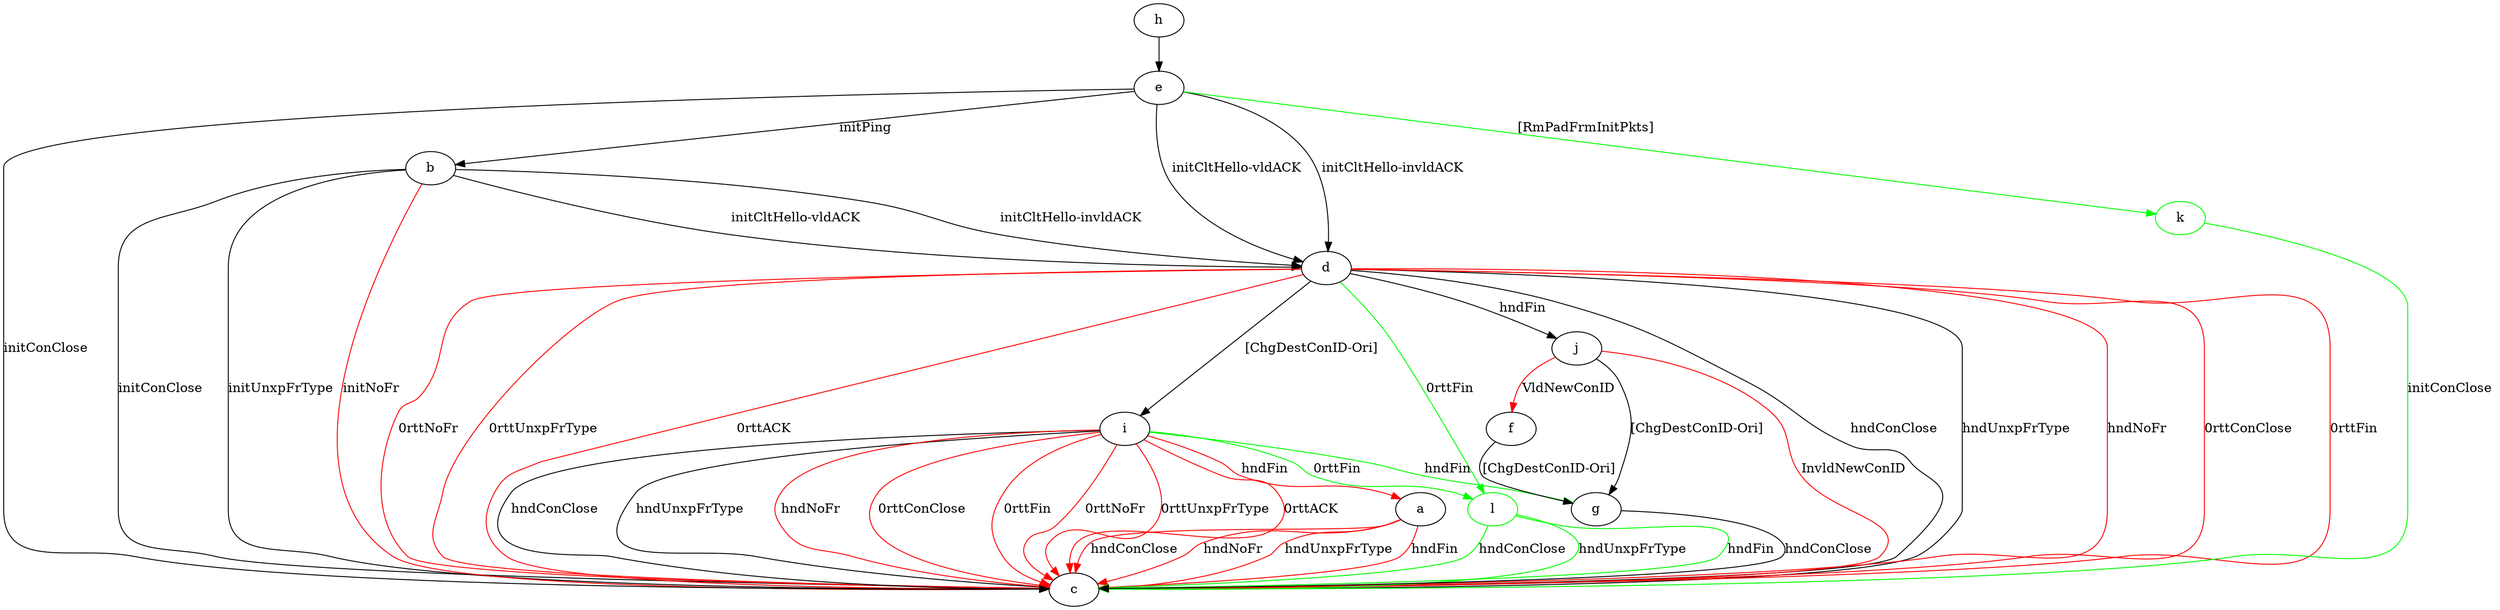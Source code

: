 digraph "" {
	a -> c	[key=0,
		color=red,
		label="hndFin "];
	a -> c	[key=1,
		color=red,
		label="hndConClose "];
	a -> c	[key=2,
		color=red,
		label="hndNoFr "];
	a -> c	[key=3,
		color=red,
		label="hndUnxpFrType "];
	b -> c	[key=0,
		label="initConClose "];
	b -> c	[key=1,
		label="initUnxpFrType "];
	b -> c	[key=2,
		color=red,
		label="initNoFr "];
	b -> d	[key=0,
		label="initCltHello-vldACK "];
	b -> d	[key=1,
		label="initCltHello-invldACK "];
	d -> c	[key=0,
		label="hndConClose "];
	d -> c	[key=1,
		label="hndUnxpFrType "];
	d -> c	[key=2,
		color=red,
		label="hndNoFr "];
	d -> c	[key=3,
		color=red,
		label="0rttConClose "];
	d -> c	[key=4,
		color=red,
		label="0rttFin "];
	d -> c	[key=5,
		color=red,
		label="0rttNoFr "];
	d -> c	[key=6,
		color=red,
		label="0rttUnxpFrType "];
	d -> c	[key=7,
		color=red,
		label="0rttACK "];
	d -> i	[key=0,
		label="[ChgDestConID-Ori] "];
	d -> j	[key=0,
		label="hndFin "];
	l	[color=green];
	d -> l	[key=0,
		color=green,
		label="0rttFin "];
	e -> b	[key=0,
		label="initPing "];
	e -> c	[key=0,
		label="initConClose "];
	e -> d	[key=0,
		label="initCltHello-vldACK "];
	e -> d	[key=1,
		label="initCltHello-invldACK "];
	k	[color=green];
	e -> k	[key=0,
		color=green,
		label="[RmPadFrmInitPkts] "];
	f -> g	[key=0,
		label="[ChgDestConID-Ori] "];
	g -> c	[key=0,
		label="hndConClose "];
	h -> e	[key=0];
	i -> a	[key=0,
		color=red,
		label="hndFin "];
	i -> c	[key=0,
		label="hndConClose "];
	i -> c	[key=1,
		label="hndUnxpFrType "];
	i -> c	[key=2,
		color=red,
		label="hndNoFr "];
	i -> c	[key=3,
		color=red,
		label="0rttConClose "];
	i -> c	[key=4,
		color=red,
		label="0rttFin "];
	i -> c	[key=5,
		color=red,
		label="0rttNoFr "];
	i -> c	[key=6,
		color=red,
		label="0rttUnxpFrType "];
	i -> c	[key=7,
		color=red,
		label="0rttACK "];
	i -> g	[key=0,
		color=green,
		label="hndFin "];
	i -> l	[key=0,
		color=green,
		label="0rttFin "];
	j -> c	[key=0,
		color=red,
		label="InvldNewConID "];
	j -> f	[key=0,
		color=red,
		label="VldNewConID "];
	j -> g	[key=0,
		label="[ChgDestConID-Ori] "];
	k -> c	[key=0,
		color=green,
		label="initConClose "];
	l -> c	[key=0,
		color=green,
		label="hndFin "];
	l -> c	[key=1,
		color=green,
		label="hndConClose "];
	l -> c	[key=2,
		color=green,
		label="hndUnxpFrType "];
}

